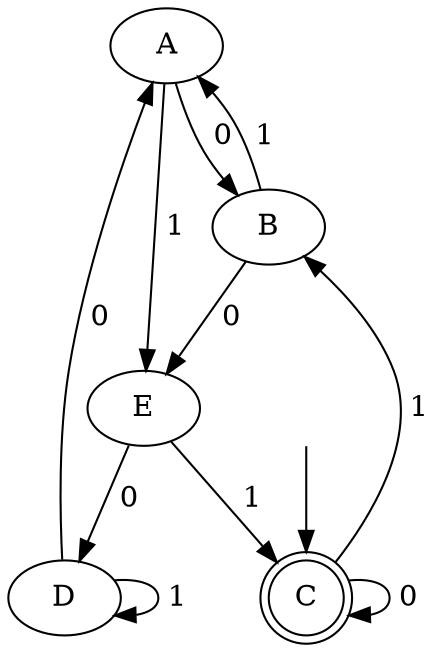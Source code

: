 digraph G {
node0 [label="A"]
node0->node3 [label=" 0"]
node0->node2 [label=" 1"]
node1 [label="C" shape=doublecircle]
start [style=invisible]
start -> node1
node1->node1 [label=" 0"]
node1->node3 [label=" 1"]
node2 [label="E"]
node2->node1 [label=" 1"]
node2->node4 [label=" 0"]
node3 [label="B"]
node3->node2 [label=" 0"]
node3->node0 [label=" 1"]
node4 [label="D"]
node4->node0 [label=" 0"]
node4->node4 [label=" 1"]
}